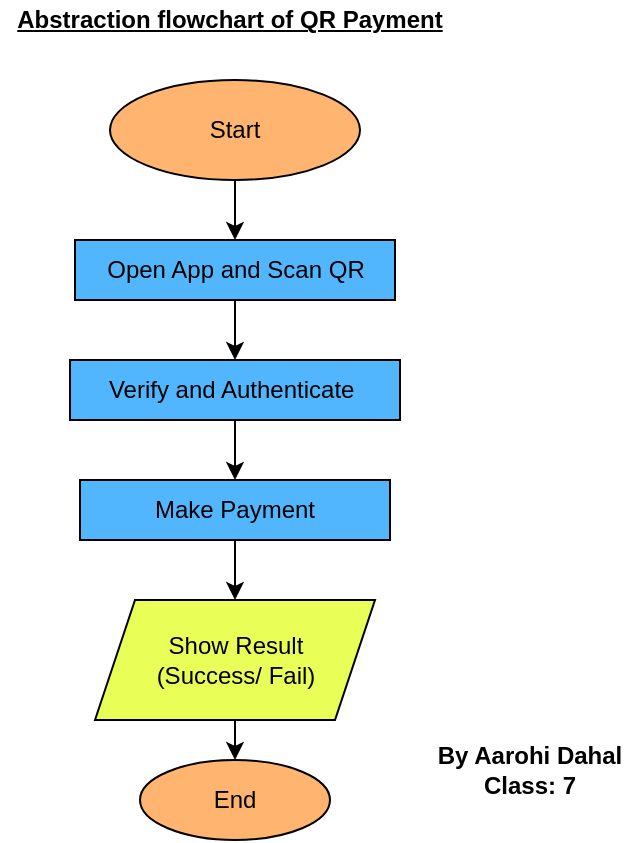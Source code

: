 <mxfile version="28.0.6">
  <diagram name="Page-1" id="hrNRrw5DGQtvwrWz3fig">
    <mxGraphModel dx="1281" dy="614" grid="1" gridSize="10" guides="1" tooltips="1" connect="1" arrows="1" fold="1" page="1" pageScale="1" pageWidth="850" pageHeight="1100" math="0" shadow="0">
      <root>
        <mxCell id="0" />
        <mxCell id="1" parent="0" />
        <mxCell id="9Wu2cP8Ji0wa0IlKkzQK-1" value="Start" style="ellipse;whiteSpace=wrap;html=1;fillColor=#FFB570;" vertex="1" parent="1">
          <mxGeometry x="365" y="110" width="125" height="50" as="geometry" />
        </mxCell>
        <mxCell id="9Wu2cP8Ji0wa0IlKkzQK-2" value="&lt;b&gt;&lt;u&gt;Abstraction flowchart of QR Payment&lt;/u&gt;&lt;/b&gt;" style="text;html=1;align=center;verticalAlign=middle;whiteSpace=wrap;rounded=0;" vertex="1" parent="1">
          <mxGeometry x="310" y="70" width="230" height="20" as="geometry" />
        </mxCell>
        <mxCell id="9Wu2cP8Ji0wa0IlKkzQK-3" value="Open App and Scan QR" style="rounded=0;whiteSpace=wrap;html=1;fillColor=#52B6FF;" vertex="1" parent="1">
          <mxGeometry x="347.5" y="190" width="160" height="30" as="geometry" />
        </mxCell>
        <mxCell id="9Wu2cP8Ji0wa0IlKkzQK-4" value="Verify and Authenticate&amp;nbsp;" style="rounded=0;whiteSpace=wrap;html=1;fillColor=#52B6FF;" vertex="1" parent="1">
          <mxGeometry x="345" y="250" width="165" height="30" as="geometry" />
        </mxCell>
        <mxCell id="9Wu2cP8Ji0wa0IlKkzQK-5" value="Make Payment" style="rounded=0;whiteSpace=wrap;html=1;fillColor=#52B6FF;" vertex="1" parent="1">
          <mxGeometry x="350" y="310" width="155" height="30" as="geometry" />
        </mxCell>
        <mxCell id="9Wu2cP8Ji0wa0IlKkzQK-6" value="Show Result&lt;div&gt;(Success/ Fail)&lt;/div&gt;" style="shape=parallelogram;perimeter=parallelogramPerimeter;whiteSpace=wrap;html=1;fixedSize=1;fillColor=#E9FF58;" vertex="1" parent="1">
          <mxGeometry x="357.5" y="370" width="140" height="60" as="geometry" />
        </mxCell>
        <mxCell id="9Wu2cP8Ji0wa0IlKkzQK-7" value="End" style="ellipse;whiteSpace=wrap;html=1;fillColor=#FFB570;" vertex="1" parent="1">
          <mxGeometry x="380" y="450" width="95" height="40" as="geometry" />
        </mxCell>
        <mxCell id="9Wu2cP8Ji0wa0IlKkzQK-8" value="" style="endArrow=classic;html=1;rounded=0;entryX=0.5;entryY=0;entryDx=0;entryDy=0;exitX=0.5;exitY=1;exitDx=0;exitDy=0;" edge="1" parent="1" source="9Wu2cP8Ji0wa0IlKkzQK-1" target="9Wu2cP8Ji0wa0IlKkzQK-3">
          <mxGeometry width="50" height="50" relative="1" as="geometry">
            <mxPoint x="400" y="330" as="sourcePoint" />
            <mxPoint x="450" y="280" as="targetPoint" />
          </mxGeometry>
        </mxCell>
        <mxCell id="9Wu2cP8Ji0wa0IlKkzQK-9" value="" style="endArrow=classic;html=1;rounded=0;entryX=0.5;entryY=0;entryDx=0;entryDy=0;exitX=0.5;exitY=1;exitDx=0;exitDy=0;" edge="1" parent="1" source="9Wu2cP8Ji0wa0IlKkzQK-3" target="9Wu2cP8Ji0wa0IlKkzQK-4">
          <mxGeometry width="50" height="50" relative="1" as="geometry">
            <mxPoint x="400" y="330" as="sourcePoint" />
            <mxPoint x="450" y="280" as="targetPoint" />
          </mxGeometry>
        </mxCell>
        <mxCell id="9Wu2cP8Ji0wa0IlKkzQK-10" value="" style="endArrow=classic;html=1;rounded=0;entryX=0.5;entryY=0;entryDx=0;entryDy=0;exitX=0.5;exitY=1;exitDx=0;exitDy=0;" edge="1" parent="1" source="9Wu2cP8Ji0wa0IlKkzQK-4" target="9Wu2cP8Ji0wa0IlKkzQK-5">
          <mxGeometry width="50" height="50" relative="1" as="geometry">
            <mxPoint x="400" y="330" as="sourcePoint" />
            <mxPoint x="450" y="280" as="targetPoint" />
          </mxGeometry>
        </mxCell>
        <mxCell id="9Wu2cP8Ji0wa0IlKkzQK-11" value="" style="endArrow=classic;html=1;rounded=0;entryX=0.5;entryY=0;entryDx=0;entryDy=0;exitX=0.5;exitY=1;exitDx=0;exitDy=0;" edge="1" parent="1" source="9Wu2cP8Ji0wa0IlKkzQK-5" target="9Wu2cP8Ji0wa0IlKkzQK-6">
          <mxGeometry width="50" height="50" relative="1" as="geometry">
            <mxPoint x="400" y="330" as="sourcePoint" />
            <mxPoint x="450" y="280" as="targetPoint" />
          </mxGeometry>
        </mxCell>
        <mxCell id="9Wu2cP8Ji0wa0IlKkzQK-12" value="" style="endArrow=classic;html=1;rounded=0;entryX=0.5;entryY=0;entryDx=0;entryDy=0;exitX=0.5;exitY=1;exitDx=0;exitDy=0;" edge="1" parent="1" source="9Wu2cP8Ji0wa0IlKkzQK-6" target="9Wu2cP8Ji0wa0IlKkzQK-7">
          <mxGeometry width="50" height="50" relative="1" as="geometry">
            <mxPoint x="400" y="330" as="sourcePoint" />
            <mxPoint x="450" y="280" as="targetPoint" />
          </mxGeometry>
        </mxCell>
        <mxCell id="9Wu2cP8Ji0wa0IlKkzQK-13" value="&lt;b&gt;By Aarohi Dahal&lt;/b&gt;&lt;div&gt;&lt;b&gt;Class: 7&lt;/b&gt;&lt;/div&gt;" style="text;html=1;align=center;verticalAlign=middle;whiteSpace=wrap;rounded=0;" vertex="1" parent="1">
          <mxGeometry x="520" y="440" width="110" height="30" as="geometry" />
        </mxCell>
      </root>
    </mxGraphModel>
  </diagram>
</mxfile>
